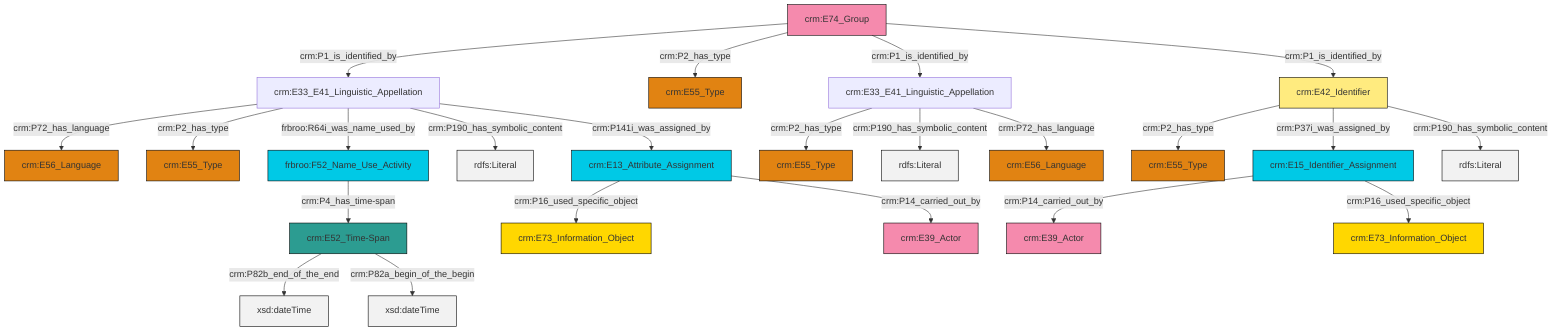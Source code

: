 graph TD
classDef Literal fill:#f2f2f2,stroke:#000000;
classDef CRM_Entity fill:#FFFFFF,stroke:#000000;
classDef Temporal_Entity fill:#00C9E6, stroke:#000000;
classDef Type fill:#E18312, stroke:#000000;
classDef Time-Span fill:#2C9C91, stroke:#000000;
classDef Appellation fill:#FFEB7F, stroke:#000000;
classDef Place fill:#008836, stroke:#000000;
classDef Persistent_Item fill:#B266B2, stroke:#000000;
classDef Conceptual_Object fill:#FFD700, stroke:#000000;
classDef Physical_Thing fill:#D2B48C, stroke:#000000;
classDef Actor fill:#f58aad, stroke:#000000;
classDef PC_Classes fill:#4ce600, stroke:#000000;
classDef Multi fill:#cccccc,stroke:#000000;

0["crm:E33_E41_Linguistic_Appellation"]:::Default -->|crm:P72_has_language| 1["crm:E56_Language"]:::Type
3["crm:E74_Group"]:::Actor -->|crm:P1_is_identified_by| 0["crm:E33_E41_Linguistic_Appellation"]:::Default
3["crm:E74_Group"]:::Actor -->|crm:P2_has_type| 4["crm:E55_Type"]:::Type
9["crm:E13_Attribute_Assignment"]:::Temporal_Entity -->|crm:P16_used_specific_object| 10["crm:E73_Information_Object"]:::Conceptual_Object
11["crm:E42_Identifier"]:::Appellation -->|crm:P2_has_type| 7["crm:E55_Type"]:::Type
9["crm:E13_Attribute_Assignment"]:::Temporal_Entity -->|crm:P14_carried_out_by| 5["crm:E39_Actor"]:::Actor
0["crm:E33_E41_Linguistic_Appellation"]:::Default -->|crm:P2_has_type| 12["crm:E55_Type"]:::Type
20["crm:E15_Identifier_Assignment"]:::Temporal_Entity -->|crm:P14_carried_out_by| 15["crm:E39_Actor"]:::Actor
0["crm:E33_E41_Linguistic_Appellation"]:::Default -->|frbroo:R64i_was_name_used_by| 21["frbroo:F52_Name_Use_Activity"]:::Temporal_Entity
0["crm:E33_E41_Linguistic_Appellation"]:::Default -->|crm:P190_has_symbolic_content| 22[rdfs:Literal]:::Literal
11["crm:E42_Identifier"]:::Appellation -->|crm:P37i_was_assigned_by| 20["crm:E15_Identifier_Assignment"]:::Temporal_Entity
21["frbroo:F52_Name_Use_Activity"]:::Temporal_Entity -->|crm:P4_has_time-span| 24["crm:E52_Time-Span"]:::Time-Span
3["crm:E74_Group"]:::Actor -->|crm:P1_is_identified_by| 18["crm:E33_E41_Linguistic_Appellation"]:::Default
3["crm:E74_Group"]:::Actor -->|crm:P1_is_identified_by| 11["crm:E42_Identifier"]:::Appellation
18["crm:E33_E41_Linguistic_Appellation"]:::Default -->|crm:P2_has_type| 25["crm:E55_Type"]:::Type
11["crm:E42_Identifier"]:::Appellation -->|crm:P190_has_symbolic_content| 27[rdfs:Literal]:::Literal
20["crm:E15_Identifier_Assignment"]:::Temporal_Entity -->|crm:P16_used_specific_object| 29["crm:E73_Information_Object"]:::Conceptual_Object
0["crm:E33_E41_Linguistic_Appellation"]:::Default -->|crm:P141i_was_assigned_by| 9["crm:E13_Attribute_Assignment"]:::Temporal_Entity
18["crm:E33_E41_Linguistic_Appellation"]:::Default -->|crm:P190_has_symbolic_content| 34[rdfs:Literal]:::Literal
24["crm:E52_Time-Span"]:::Time-Span -->|crm:P82b_end_of_the_end| 35[xsd:dateTime]:::Literal
24["crm:E52_Time-Span"]:::Time-Span -->|crm:P82a_begin_of_the_begin| 41[xsd:dateTime]:::Literal
18["crm:E33_E41_Linguistic_Appellation"]:::Default -->|crm:P72_has_language| 36["crm:E56_Language"]:::Type